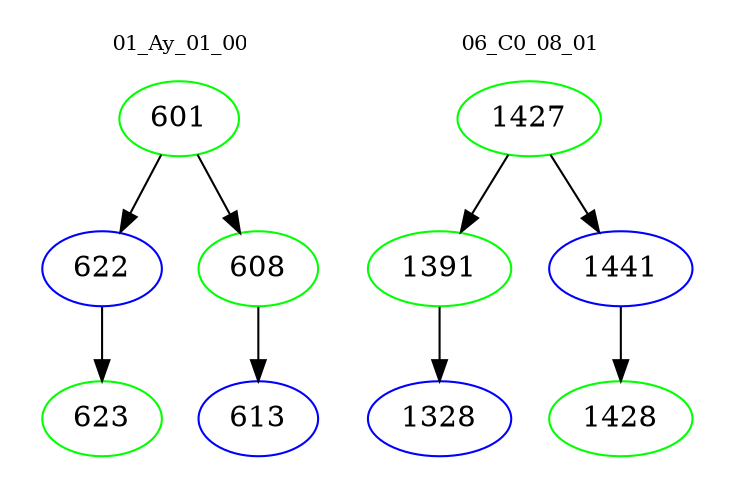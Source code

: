 digraph{
subgraph cluster_0 {
color = white
label = "01_Ay_01_00";
fontsize=10;
T0_601 [label="601", color="green"]
T0_601 -> T0_622 [color="black"]
T0_622 [label="622", color="blue"]
T0_622 -> T0_623 [color="black"]
T0_623 [label="623", color="green"]
T0_601 -> T0_608 [color="black"]
T0_608 [label="608", color="green"]
T0_608 -> T0_613 [color="black"]
T0_613 [label="613", color="blue"]
}
subgraph cluster_1 {
color = white
label = "06_C0_08_01";
fontsize=10;
T1_1427 [label="1427", color="green"]
T1_1427 -> T1_1391 [color="black"]
T1_1391 [label="1391", color="green"]
T1_1391 -> T1_1328 [color="black"]
T1_1328 [label="1328", color="blue"]
T1_1427 -> T1_1441 [color="black"]
T1_1441 [label="1441", color="blue"]
T1_1441 -> T1_1428 [color="black"]
T1_1428 [label="1428", color="green"]
}
}
